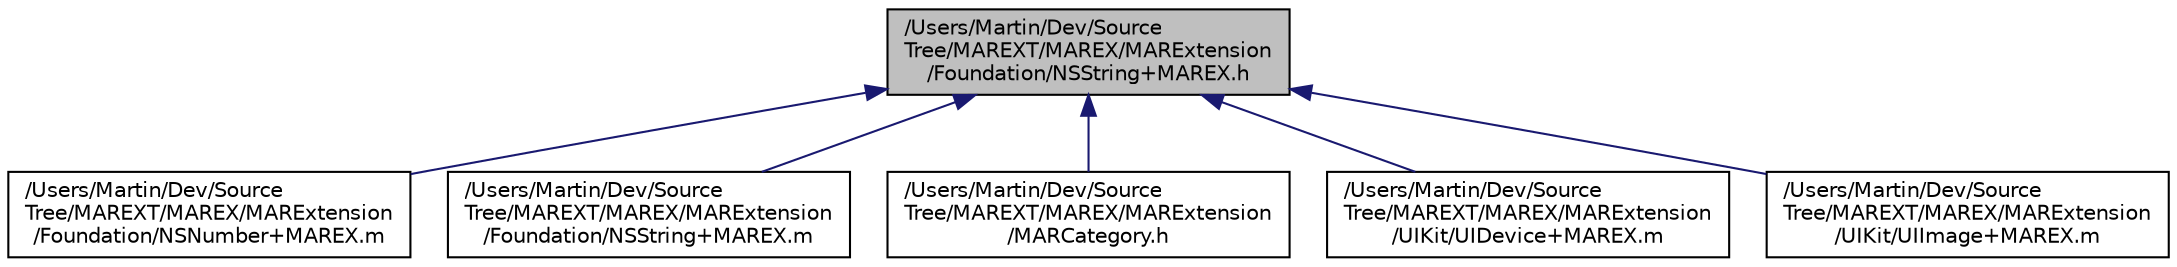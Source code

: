digraph "/Users/Martin/Dev/SourceTree/MAREXT/MAREX/MARExtension/Foundation/NSString+MAREX.h"
{
  edge [fontname="Helvetica",fontsize="10",labelfontname="Helvetica",labelfontsize="10"];
  node [fontname="Helvetica",fontsize="10",shape=record];
  Node4 [label="/Users/Martin/Dev/Source\lTree/MAREXT/MAREX/MARExtension\l/Foundation/NSString+MAREX.h",height=0.2,width=0.4,color="black", fillcolor="grey75", style="filled", fontcolor="black"];
  Node4 -> Node5 [dir="back",color="midnightblue",fontsize="10",style="solid"];
  Node5 [label="/Users/Martin/Dev/Source\lTree/MAREXT/MAREX/MARExtension\l/Foundation/NSNumber+MAREX.m",height=0.2,width=0.4,color="black", fillcolor="white", style="filled",URL="$_n_s_number_09_m_a_r_e_x_8m.html"];
  Node4 -> Node6 [dir="back",color="midnightblue",fontsize="10",style="solid"];
  Node6 [label="/Users/Martin/Dev/Source\lTree/MAREXT/MAREX/MARExtension\l/Foundation/NSString+MAREX.m",height=0.2,width=0.4,color="black", fillcolor="white", style="filled",URL="$_n_s_string_09_m_a_r_e_x_8m.html"];
  Node4 -> Node7 [dir="back",color="midnightblue",fontsize="10",style="solid"];
  Node7 [label="/Users/Martin/Dev/Source\lTree/MAREXT/MAREX/MARExtension\l/MARCategory.h",height=0.2,width=0.4,color="black", fillcolor="white", style="filled",URL="$_m_a_r_category_8h.html"];
  Node4 -> Node8 [dir="back",color="midnightblue",fontsize="10",style="solid"];
  Node8 [label="/Users/Martin/Dev/Source\lTree/MAREXT/MAREX/MARExtension\l/UIKit/UIDevice+MAREX.m",height=0.2,width=0.4,color="black", fillcolor="white", style="filled",URL="$_u_i_device_09_m_a_r_e_x_8m.html"];
  Node4 -> Node9 [dir="back",color="midnightblue",fontsize="10",style="solid"];
  Node9 [label="/Users/Martin/Dev/Source\lTree/MAREXT/MAREX/MARExtension\l/UIKit/UIImage+MAREX.m",height=0.2,width=0.4,color="black", fillcolor="white", style="filled",URL="$_u_i_image_09_m_a_r_e_x_8m.html"];
}
